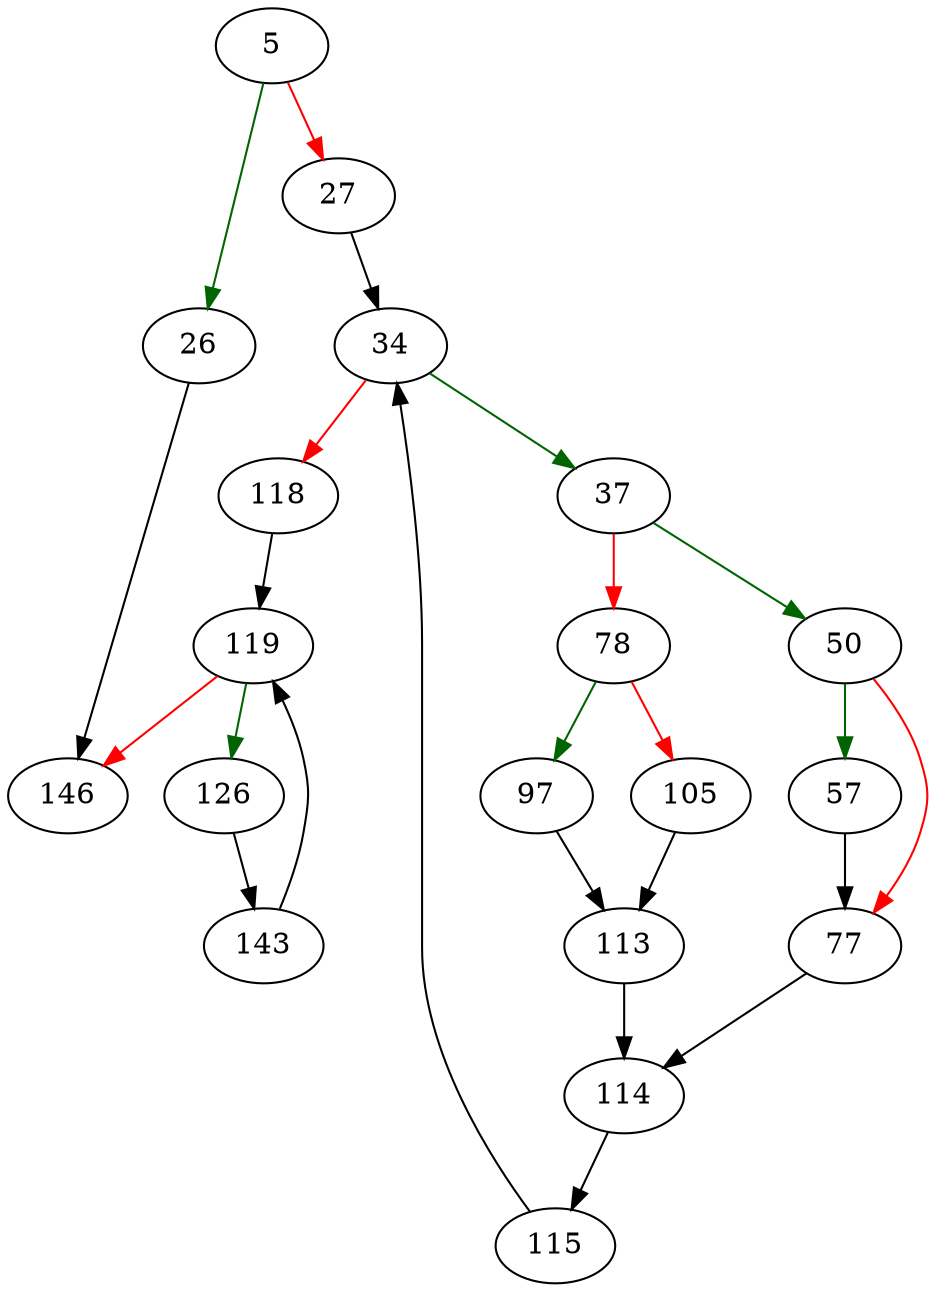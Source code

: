 strict digraph "openStatTable" {
	// Node definitions.
	5 [entry=true];
	26;
	27;
	146;
	34;
	37;
	118;
	50;
	78;
	57;
	77;
	114;
	97;
	105;
	113;
	115;
	119;
	126;
	143;

	// Edge definitions.
	5 -> 26 [
		color=darkgreen
		cond=true
	];
	5 -> 27 [
		color=red
		cond=false
	];
	26 -> 146;
	27 -> 34;
	34 -> 37 [
		color=darkgreen
		cond=true
	];
	34 -> 118 [
		color=red
		cond=false
	];
	37 -> 50 [
		color=darkgreen
		cond=true
	];
	37 -> 78 [
		color=red
		cond=false
	];
	118 -> 119;
	50 -> 57 [
		color=darkgreen
		cond=true
	];
	50 -> 77 [
		color=red
		cond=false
	];
	78 -> 97 [
		color=darkgreen
		cond=true
	];
	78 -> 105 [
		color=red
		cond=false
	];
	57 -> 77;
	77 -> 114;
	114 -> 115;
	97 -> 113;
	105 -> 113;
	113 -> 114;
	115 -> 34;
	119 -> 146 [
		color=red
		cond=false
	];
	119 -> 126 [
		color=darkgreen
		cond=true
	];
	126 -> 143;
	143 -> 119;
}